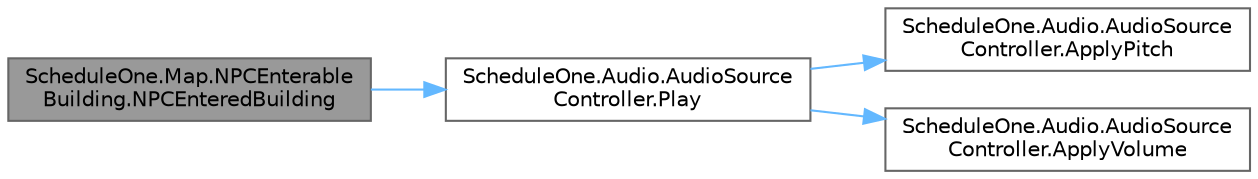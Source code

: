digraph "ScheduleOne.Map.NPCEnterableBuilding.NPCEnteredBuilding"
{
 // LATEX_PDF_SIZE
  bgcolor="transparent";
  edge [fontname=Helvetica,fontsize=10,labelfontname=Helvetica,labelfontsize=10];
  node [fontname=Helvetica,fontsize=10,shape=box,height=0.2,width=0.4];
  rankdir="LR";
  Node1 [id="Node000001",label="ScheduleOne.Map.NPCEnterable\lBuilding.NPCEnteredBuilding",height=0.2,width=0.4,color="gray40", fillcolor="grey60", style="filled", fontcolor="black",tooltip=" "];
  Node1 -> Node2 [id="edge1_Node000001_Node000002",color="steelblue1",style="solid",tooltip=" "];
  Node2 [id="Node000002",label="ScheduleOne.Audio.AudioSource\lController.Play",height=0.2,width=0.4,color="grey40", fillcolor="white", style="filled",URL="$class_schedule_one_1_1_audio_1_1_audio_source_controller.html#a54d1ffbbe9c51abe129bf8403963f961",tooltip=" "];
  Node2 -> Node3 [id="edge2_Node000002_Node000003",color="steelblue1",style="solid",tooltip=" "];
  Node3 [id="Node000003",label="ScheduleOne.Audio.AudioSource\lController.ApplyPitch",height=0.2,width=0.4,color="grey40", fillcolor="white", style="filled",URL="$class_schedule_one_1_1_audio_1_1_audio_source_controller.html#a9b8a57907e94652f9a5e27f87c6dade6",tooltip=" "];
  Node2 -> Node4 [id="edge3_Node000002_Node000004",color="steelblue1",style="solid",tooltip=" "];
  Node4 [id="Node000004",label="ScheduleOne.Audio.AudioSource\lController.ApplyVolume",height=0.2,width=0.4,color="grey40", fillcolor="white", style="filled",URL="$class_schedule_one_1_1_audio_1_1_audio_source_controller.html#aa4278c563314f365d4dab6837a4a9903",tooltip=" "];
}
